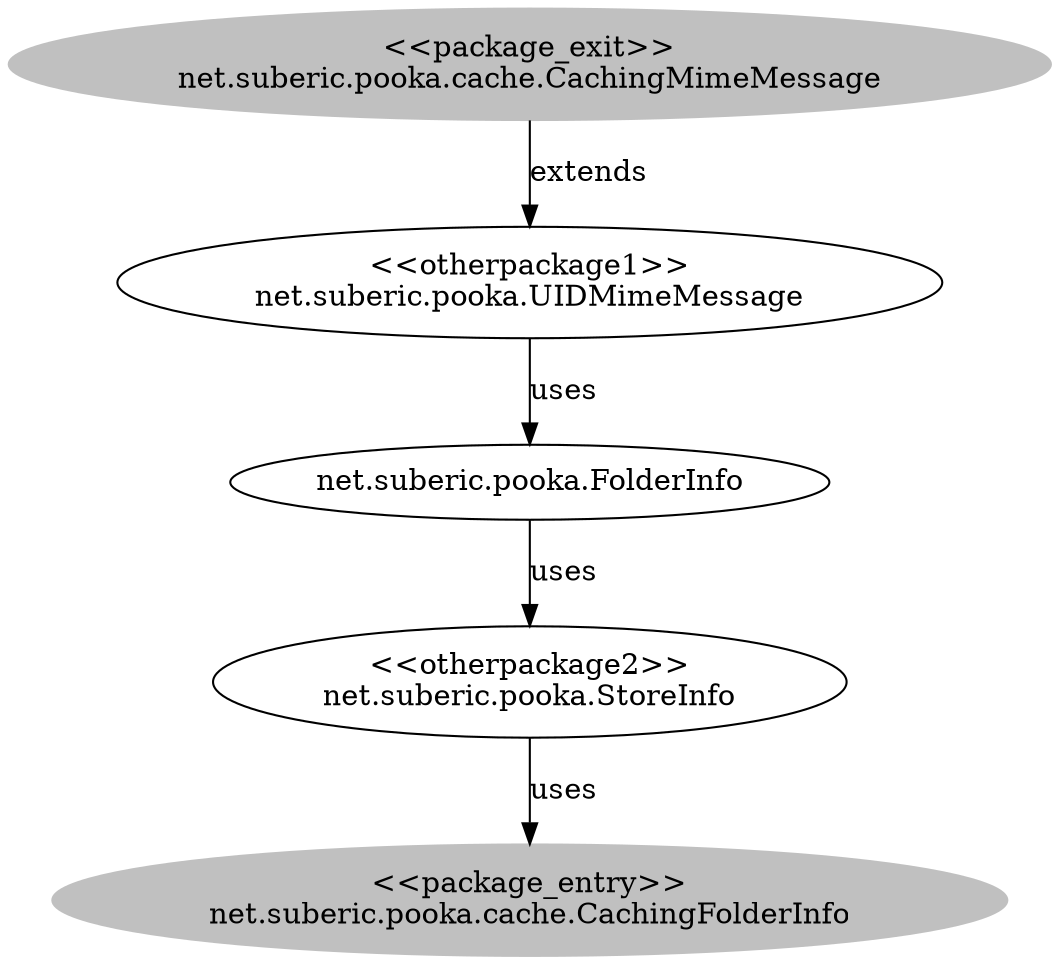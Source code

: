 digraph cd {
	net_suberic_pooka_cache_CachingMimeMessage [label="<<package_exit>>
net.suberic.pooka.cache.CachingMimeMessage",style=filled,color="grey"];
	net_suberic_pooka_cache_CachingFolderInfo [label="<<package_entry>>
net.suberic.pooka.cache.CachingFolderInfo",style=filled,color="grey"];
	net_suberic_pooka_UIDMimeMessage [label="<<otherpackage1>>
net.suberic.pooka.UIDMimeMessage"];
	net_suberic_pooka_StoreInfo [label="<<otherpackage2>>
net.suberic.pooka.StoreInfo"];
	net_suberic_pooka_FolderInfo [label="net.suberic.pooka.FolderInfo"];
	net_suberic_pooka_cache_CachingMimeMessage -> net_suberic_pooka_UIDMimeMessage [label=extends];
	net_suberic_pooka_StoreInfo -> net_suberic_pooka_cache_CachingFolderInfo [label=uses];
	net_suberic_pooka_UIDMimeMessage -> net_suberic_pooka_FolderInfo [label=uses];
	net_suberic_pooka_FolderInfo -> net_suberic_pooka_StoreInfo [label=uses];
}
